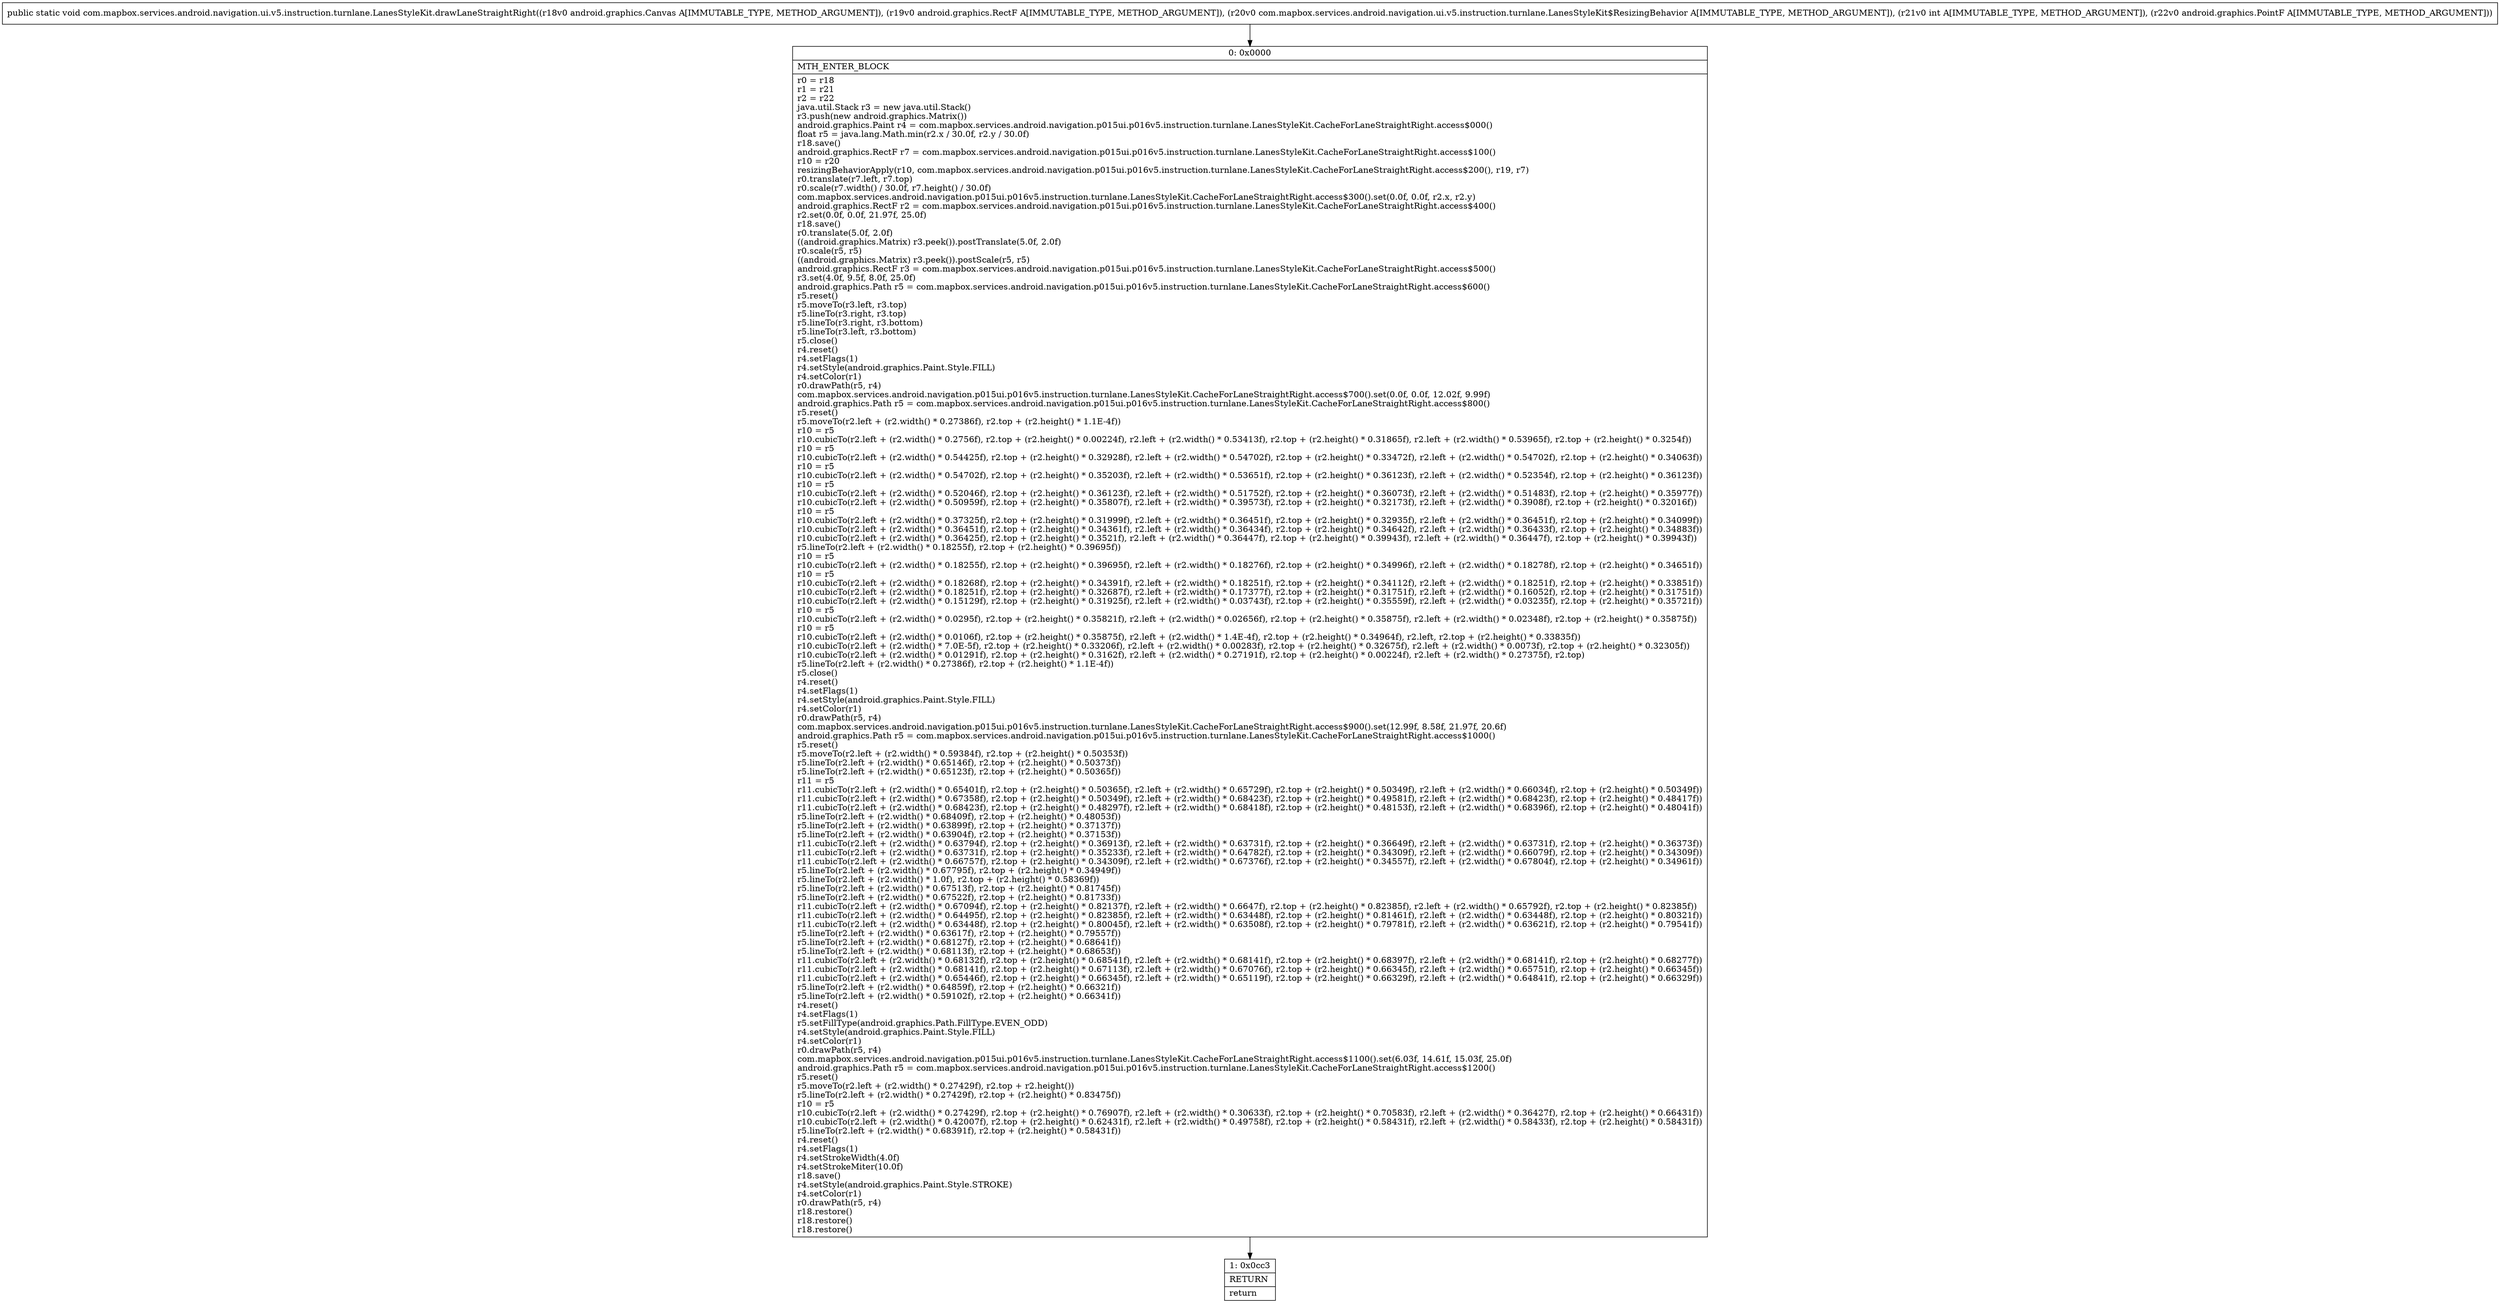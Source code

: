 digraph "CFG forcom.mapbox.services.android.navigation.ui.v5.instruction.turnlane.LanesStyleKit.drawLaneStraightRight(Landroid\/graphics\/Canvas;Landroid\/graphics\/RectF;Lcom\/mapbox\/services\/android\/navigation\/ui\/v5\/instruction\/turnlane\/LanesStyleKit$ResizingBehavior;ILandroid\/graphics\/PointF;)V" {
Node_0 [shape=record,label="{0\:\ 0x0000|MTH_ENTER_BLOCK\l|r0 = r18\lr1 = r21\lr2 = r22\ljava.util.Stack r3 = new java.util.Stack()\lr3.push(new android.graphics.Matrix())\landroid.graphics.Paint r4 = com.mapbox.services.android.navigation.p015ui.p016v5.instruction.turnlane.LanesStyleKit.CacheForLaneStraightRight.access$000()\lfloat r5 = java.lang.Math.min(r2.x \/ 30.0f, r2.y \/ 30.0f)\lr18.save()\landroid.graphics.RectF r7 = com.mapbox.services.android.navigation.p015ui.p016v5.instruction.turnlane.LanesStyleKit.CacheForLaneStraightRight.access$100()\lr10 = r20\lresizingBehaviorApply(r10, com.mapbox.services.android.navigation.p015ui.p016v5.instruction.turnlane.LanesStyleKit.CacheForLaneStraightRight.access$200(), r19, r7)\lr0.translate(r7.left, r7.top)\lr0.scale(r7.width() \/ 30.0f, r7.height() \/ 30.0f)\lcom.mapbox.services.android.navigation.p015ui.p016v5.instruction.turnlane.LanesStyleKit.CacheForLaneStraightRight.access$300().set(0.0f, 0.0f, r2.x, r2.y)\landroid.graphics.RectF r2 = com.mapbox.services.android.navigation.p015ui.p016v5.instruction.turnlane.LanesStyleKit.CacheForLaneStraightRight.access$400()\lr2.set(0.0f, 0.0f, 21.97f, 25.0f)\lr18.save()\lr0.translate(5.0f, 2.0f)\l((android.graphics.Matrix) r3.peek()).postTranslate(5.0f, 2.0f)\lr0.scale(r5, r5)\l((android.graphics.Matrix) r3.peek()).postScale(r5, r5)\landroid.graphics.RectF r3 = com.mapbox.services.android.navigation.p015ui.p016v5.instruction.turnlane.LanesStyleKit.CacheForLaneStraightRight.access$500()\lr3.set(4.0f, 9.5f, 8.0f, 25.0f)\landroid.graphics.Path r5 = com.mapbox.services.android.navigation.p015ui.p016v5.instruction.turnlane.LanesStyleKit.CacheForLaneStraightRight.access$600()\lr5.reset()\lr5.moveTo(r3.left, r3.top)\lr5.lineTo(r3.right, r3.top)\lr5.lineTo(r3.right, r3.bottom)\lr5.lineTo(r3.left, r3.bottom)\lr5.close()\lr4.reset()\lr4.setFlags(1)\lr4.setStyle(android.graphics.Paint.Style.FILL)\lr4.setColor(r1)\lr0.drawPath(r5, r4)\lcom.mapbox.services.android.navigation.p015ui.p016v5.instruction.turnlane.LanesStyleKit.CacheForLaneStraightRight.access$700().set(0.0f, 0.0f, 12.02f, 9.99f)\landroid.graphics.Path r5 = com.mapbox.services.android.navigation.p015ui.p016v5.instruction.turnlane.LanesStyleKit.CacheForLaneStraightRight.access$800()\lr5.reset()\lr5.moveTo(r2.left + (r2.width() * 0.27386f), r2.top + (r2.height() * 1.1E\-4f))\lr10 = r5\lr10.cubicTo(r2.left + (r2.width() * 0.2756f), r2.top + (r2.height() * 0.00224f), r2.left + (r2.width() * 0.53413f), r2.top + (r2.height() * 0.31865f), r2.left + (r2.width() * 0.53965f), r2.top + (r2.height() * 0.3254f))\lr10 = r5\lr10.cubicTo(r2.left + (r2.width() * 0.54425f), r2.top + (r2.height() * 0.32928f), r2.left + (r2.width() * 0.54702f), r2.top + (r2.height() * 0.33472f), r2.left + (r2.width() * 0.54702f), r2.top + (r2.height() * 0.34063f))\lr10 = r5\lr10.cubicTo(r2.left + (r2.width() * 0.54702f), r2.top + (r2.height() * 0.35203f), r2.left + (r2.width() * 0.53651f), r2.top + (r2.height() * 0.36123f), r2.left + (r2.width() * 0.52354f), r2.top + (r2.height() * 0.36123f))\lr10 = r5\lr10.cubicTo(r2.left + (r2.width() * 0.52046f), r2.top + (r2.height() * 0.36123f), r2.left + (r2.width() * 0.51752f), r2.top + (r2.height() * 0.36073f), r2.left + (r2.width() * 0.51483f), r2.top + (r2.height() * 0.35977f))\lr10.cubicTo(r2.left + (r2.width() * 0.50959f), r2.top + (r2.height() * 0.35807f), r2.left + (r2.width() * 0.39573f), r2.top + (r2.height() * 0.32173f), r2.left + (r2.width() * 0.3908f), r2.top + (r2.height() * 0.32016f))\lr10 = r5\lr10.cubicTo(r2.left + (r2.width() * 0.37325f), r2.top + (r2.height() * 0.31999f), r2.left + (r2.width() * 0.36451f), r2.top + (r2.height() * 0.32935f), r2.left + (r2.width() * 0.36451f), r2.top + (r2.height() * 0.34099f))\lr10.cubicTo(r2.left + (r2.width() * 0.36451f), r2.top + (r2.height() * 0.34361f), r2.left + (r2.width() * 0.36434f), r2.top + (r2.height() * 0.34642f), r2.left + (r2.width() * 0.36433f), r2.top + (r2.height() * 0.34883f))\lr10.cubicTo(r2.left + (r2.width() * 0.36425f), r2.top + (r2.height() * 0.3521f), r2.left + (r2.width() * 0.36447f), r2.top + (r2.height() * 0.39943f), r2.left + (r2.width() * 0.36447f), r2.top + (r2.height() * 0.39943f))\lr5.lineTo(r2.left + (r2.width() * 0.18255f), r2.top + (r2.height() * 0.39695f))\lr10 = r5\lr10.cubicTo(r2.left + (r2.width() * 0.18255f), r2.top + (r2.height() * 0.39695f), r2.left + (r2.width() * 0.18276f), r2.top + (r2.height() * 0.34996f), r2.left + (r2.width() * 0.18278f), r2.top + (r2.height() * 0.34651f))\lr10 = r5\lr10.cubicTo(r2.left + (r2.width() * 0.18268f), r2.top + (r2.height() * 0.34391f), r2.left + (r2.width() * 0.18251f), r2.top + (r2.height() * 0.34112f), r2.left + (r2.width() * 0.18251f), r2.top + (r2.height() * 0.33851f))\lr10.cubicTo(r2.left + (r2.width() * 0.18251f), r2.top + (r2.height() * 0.32687f), r2.left + (r2.width() * 0.17377f), r2.top + (r2.height() * 0.31751f), r2.left + (r2.width() * 0.16052f), r2.top + (r2.height() * 0.31751f))\lr10.cubicTo(r2.left + (r2.width() * 0.15129f), r2.top + (r2.height() * 0.31925f), r2.left + (r2.width() * 0.03743f), r2.top + (r2.height() * 0.35559f), r2.left + (r2.width() * 0.03235f), r2.top + (r2.height() * 0.35721f))\lr10 = r5\lr10.cubicTo(r2.left + (r2.width() * 0.0295f), r2.top + (r2.height() * 0.35821f), r2.left + (r2.width() * 0.02656f), r2.top + (r2.height() * 0.35875f), r2.left + (r2.width() * 0.02348f), r2.top + (r2.height() * 0.35875f))\lr10 = r5\lr10.cubicTo(r2.left + (r2.width() * 0.0106f), r2.top + (r2.height() * 0.35875f), r2.left + (r2.width() * 1.4E\-4f), r2.top + (r2.height() * 0.34964f), r2.left, r2.top + (r2.height() * 0.33835f))\lr10.cubicTo(r2.left + (r2.width() * 7.0E\-5f), r2.top + (r2.height() * 0.33206f), r2.left + (r2.width() * 0.00283f), r2.top + (r2.height() * 0.32675f), r2.left + (r2.width() * 0.0073f), r2.top + (r2.height() * 0.32305f))\lr10.cubicTo(r2.left + (r2.width() * 0.01291f), r2.top + (r2.height() * 0.3162f), r2.left + (r2.width() * 0.27191f), r2.top + (r2.height() * 0.00224f), r2.left + (r2.width() * 0.27375f), r2.top)\lr5.lineTo(r2.left + (r2.width() * 0.27386f), r2.top + (r2.height() * 1.1E\-4f))\lr5.close()\lr4.reset()\lr4.setFlags(1)\lr4.setStyle(android.graphics.Paint.Style.FILL)\lr4.setColor(r1)\lr0.drawPath(r5, r4)\lcom.mapbox.services.android.navigation.p015ui.p016v5.instruction.turnlane.LanesStyleKit.CacheForLaneStraightRight.access$900().set(12.99f, 8.58f, 21.97f, 20.6f)\landroid.graphics.Path r5 = com.mapbox.services.android.navigation.p015ui.p016v5.instruction.turnlane.LanesStyleKit.CacheForLaneStraightRight.access$1000()\lr5.reset()\lr5.moveTo(r2.left + (r2.width() * 0.59384f), r2.top + (r2.height() * 0.50353f))\lr5.lineTo(r2.left + (r2.width() * 0.65146f), r2.top + (r2.height() * 0.50373f))\lr5.lineTo(r2.left + (r2.width() * 0.65123f), r2.top + (r2.height() * 0.50365f))\lr11 = r5\lr11.cubicTo(r2.left + (r2.width() * 0.65401f), r2.top + (r2.height() * 0.50365f), r2.left + (r2.width() * 0.65729f), r2.top + (r2.height() * 0.50349f), r2.left + (r2.width() * 0.66034f), r2.top + (r2.height() * 0.50349f))\lr11.cubicTo(r2.left + (r2.width() * 0.67358f), r2.top + (r2.height() * 0.50349f), r2.left + (r2.width() * 0.68423f), r2.top + (r2.height() * 0.49581f), r2.left + (r2.width() * 0.68423f), r2.top + (r2.height() * 0.48417f))\lr11.cubicTo(r2.left + (r2.width() * 0.68423f), r2.top + (r2.height() * 0.48297f), r2.left + (r2.width() * 0.68418f), r2.top + (r2.height() * 0.48153f), r2.left + (r2.width() * 0.68396f), r2.top + (r2.height() * 0.48041f))\lr5.lineTo(r2.left + (r2.width() * 0.68409f), r2.top + (r2.height() * 0.48053f))\lr5.lineTo(r2.left + (r2.width() * 0.63899f), r2.top + (r2.height() * 0.37137f))\lr5.lineTo(r2.left + (r2.width() * 0.63904f), r2.top + (r2.height() * 0.37153f))\lr11.cubicTo(r2.left + (r2.width() * 0.63794f), r2.top + (r2.height() * 0.36913f), r2.left + (r2.width() * 0.63731f), r2.top + (r2.height() * 0.36649f), r2.left + (r2.width() * 0.63731f), r2.top + (r2.height() * 0.36373f))\lr11.cubicTo(r2.left + (r2.width() * 0.63731f), r2.top + (r2.height() * 0.35233f), r2.left + (r2.width() * 0.64782f), r2.top + (r2.height() * 0.34309f), r2.left + (r2.width() * 0.66079f), r2.top + (r2.height() * 0.34309f))\lr11.cubicTo(r2.left + (r2.width() * 0.66757f), r2.top + (r2.height() * 0.34309f), r2.left + (r2.width() * 0.67376f), r2.top + (r2.height() * 0.34557f), r2.left + (r2.width() * 0.67804f), r2.top + (r2.height() * 0.34961f))\lr5.lineTo(r2.left + (r2.width() * 0.67795f), r2.top + (r2.height() * 0.34949f))\lr5.lineTo(r2.left + (r2.width() * 1.0f), r2.top + (r2.height() * 0.58369f))\lr5.lineTo(r2.left + (r2.width() * 0.67513f), r2.top + (r2.height() * 0.81745f))\lr5.lineTo(r2.left + (r2.width() * 0.67522f), r2.top + (r2.height() * 0.81733f))\lr11.cubicTo(r2.left + (r2.width() * 0.67094f), r2.top + (r2.height() * 0.82137f), r2.left + (r2.width() * 0.6647f), r2.top + (r2.height() * 0.82385f), r2.left + (r2.width() * 0.65792f), r2.top + (r2.height() * 0.82385f))\lr11.cubicTo(r2.left + (r2.width() * 0.64495f), r2.top + (r2.height() * 0.82385f), r2.left + (r2.width() * 0.63448f), r2.top + (r2.height() * 0.81461f), r2.left + (r2.width() * 0.63448f), r2.top + (r2.height() * 0.80321f))\lr11.cubicTo(r2.left + (r2.width() * 0.63448f), r2.top + (r2.height() * 0.80045f), r2.left + (r2.width() * 0.63508f), r2.top + (r2.height() * 0.79781f), r2.left + (r2.width() * 0.63621f), r2.top + (r2.height() * 0.79541f))\lr5.lineTo(r2.left + (r2.width() * 0.63617f), r2.top + (r2.height() * 0.79557f))\lr5.lineTo(r2.left + (r2.width() * 0.68127f), r2.top + (r2.height() * 0.68641f))\lr5.lineTo(r2.left + (r2.width() * 0.68113f), r2.top + (r2.height() * 0.68653f))\lr11.cubicTo(r2.left + (r2.width() * 0.68132f), r2.top + (r2.height() * 0.68541f), r2.left + (r2.width() * 0.68141f), r2.top + (r2.height() * 0.68397f), r2.left + (r2.width() * 0.68141f), r2.top + (r2.height() * 0.68277f))\lr11.cubicTo(r2.left + (r2.width() * 0.68141f), r2.top + (r2.height() * 0.67113f), r2.left + (r2.width() * 0.67076f), r2.top + (r2.height() * 0.66345f), r2.left + (r2.width() * 0.65751f), r2.top + (r2.height() * 0.66345f))\lr11.cubicTo(r2.left + (r2.width() * 0.65446f), r2.top + (r2.height() * 0.66345f), r2.left + (r2.width() * 0.65119f), r2.top + (r2.height() * 0.66329f), r2.left + (r2.width() * 0.64841f), r2.top + (r2.height() * 0.66329f))\lr5.lineTo(r2.left + (r2.width() * 0.64859f), r2.top + (r2.height() * 0.66321f))\lr5.lineTo(r2.left + (r2.width() * 0.59102f), r2.top + (r2.height() * 0.66341f))\lr4.reset()\lr4.setFlags(1)\lr5.setFillType(android.graphics.Path.FillType.EVEN_ODD)\lr4.setStyle(android.graphics.Paint.Style.FILL)\lr4.setColor(r1)\lr0.drawPath(r5, r4)\lcom.mapbox.services.android.navigation.p015ui.p016v5.instruction.turnlane.LanesStyleKit.CacheForLaneStraightRight.access$1100().set(6.03f, 14.61f, 15.03f, 25.0f)\landroid.graphics.Path r5 = com.mapbox.services.android.navigation.p015ui.p016v5.instruction.turnlane.LanesStyleKit.CacheForLaneStraightRight.access$1200()\lr5.reset()\lr5.moveTo(r2.left + (r2.width() * 0.27429f), r2.top + r2.height())\lr5.lineTo(r2.left + (r2.width() * 0.27429f), r2.top + (r2.height() * 0.83475f))\lr10 = r5\lr10.cubicTo(r2.left + (r2.width() * 0.27429f), r2.top + (r2.height() * 0.76907f), r2.left + (r2.width() * 0.30633f), r2.top + (r2.height() * 0.70583f), r2.left + (r2.width() * 0.36427f), r2.top + (r2.height() * 0.66431f))\lr10.cubicTo(r2.left + (r2.width() * 0.42007f), r2.top + (r2.height() * 0.62431f), r2.left + (r2.width() * 0.49758f), r2.top + (r2.height() * 0.58431f), r2.left + (r2.width() * 0.58433f), r2.top + (r2.height() * 0.58431f))\lr5.lineTo(r2.left + (r2.width() * 0.68391f), r2.top + (r2.height() * 0.58431f))\lr4.reset()\lr4.setFlags(1)\lr4.setStrokeWidth(4.0f)\lr4.setStrokeMiter(10.0f)\lr18.save()\lr4.setStyle(android.graphics.Paint.Style.STROKE)\lr4.setColor(r1)\lr0.drawPath(r5, r4)\lr18.restore()\lr18.restore()\lr18.restore()\l}"];
Node_1 [shape=record,label="{1\:\ 0x0cc3|RETURN\l|return\l}"];
MethodNode[shape=record,label="{public static void com.mapbox.services.android.navigation.ui.v5.instruction.turnlane.LanesStyleKit.drawLaneStraightRight((r18v0 android.graphics.Canvas A[IMMUTABLE_TYPE, METHOD_ARGUMENT]), (r19v0 android.graphics.RectF A[IMMUTABLE_TYPE, METHOD_ARGUMENT]), (r20v0 com.mapbox.services.android.navigation.ui.v5.instruction.turnlane.LanesStyleKit$ResizingBehavior A[IMMUTABLE_TYPE, METHOD_ARGUMENT]), (r21v0 int A[IMMUTABLE_TYPE, METHOD_ARGUMENT]), (r22v0 android.graphics.PointF A[IMMUTABLE_TYPE, METHOD_ARGUMENT])) }"];
MethodNode -> Node_0;
Node_0 -> Node_1;
}

